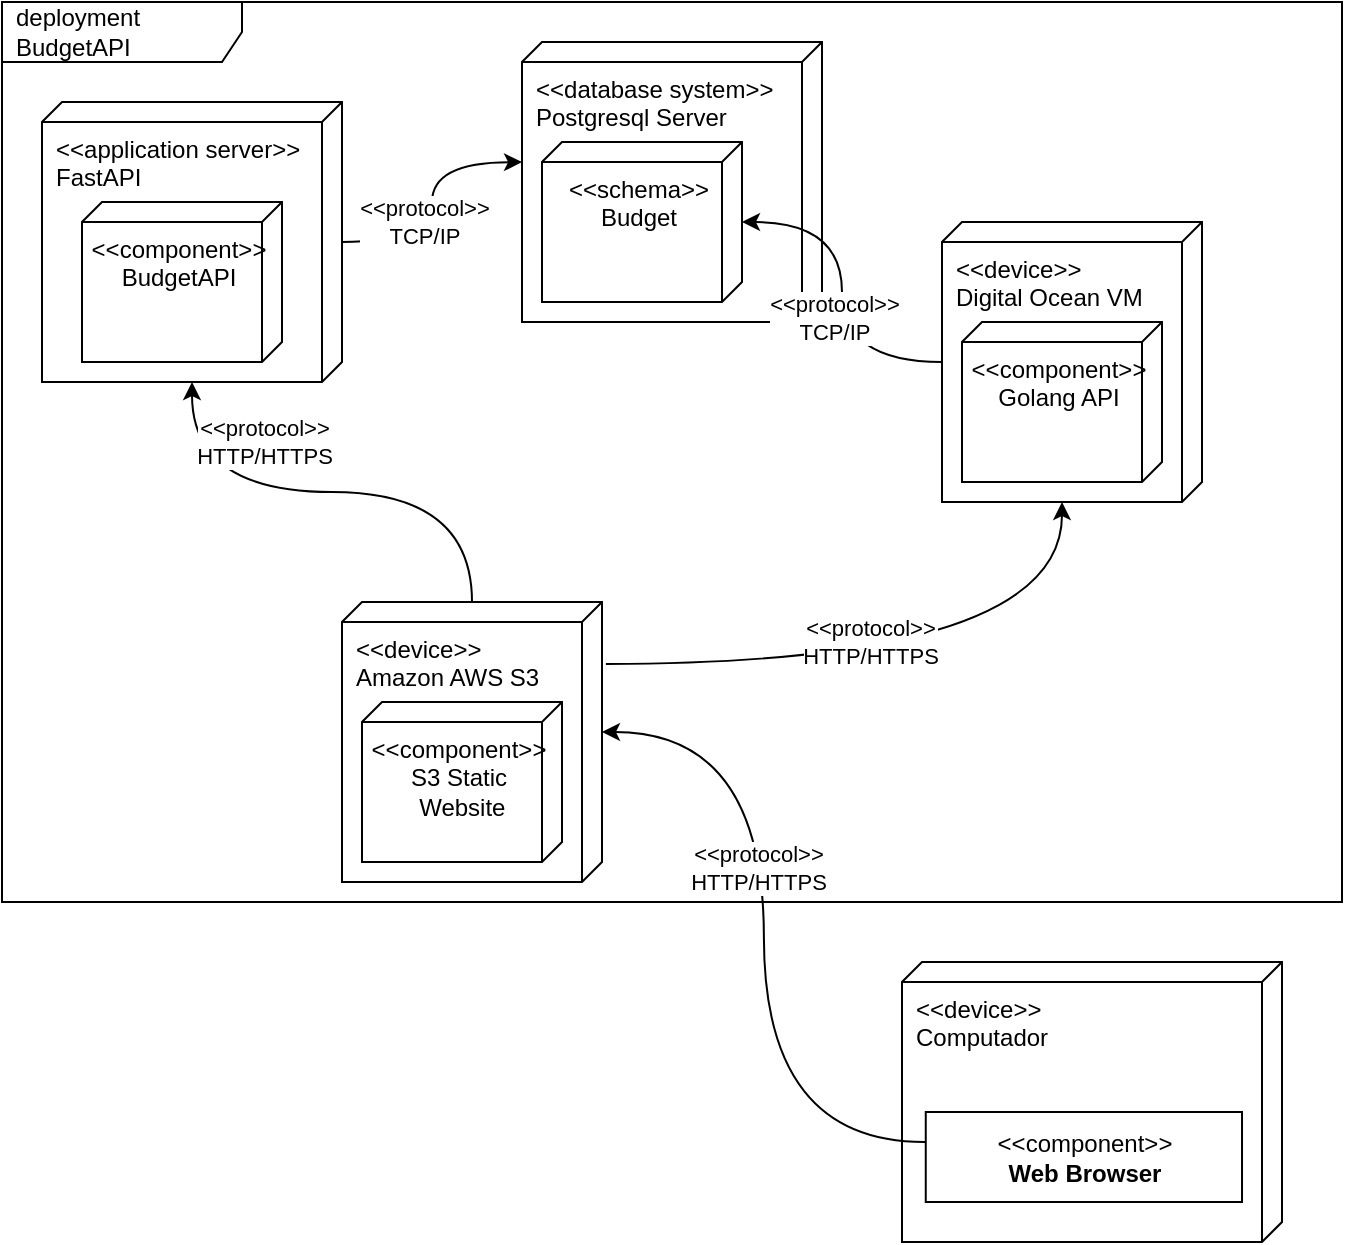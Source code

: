 <mxfile version="20.4.0" type="github">
  <diagram id="Fw-TrTKJBdcjvCgb3gfK" name="Page-1">
    <mxGraphModel dx="1234" dy="682" grid="1" gridSize="10" guides="1" tooltips="1" connect="1" arrows="1" fold="1" page="1" pageScale="1" pageWidth="850" pageHeight="1100" math="0" shadow="0">
      <root>
        <mxCell id="0" />
        <mxCell id="1" parent="0" />
        <mxCell id="mA-d0tsaracJnLabo0LD-4" value="deployment BudgetAPI" style="shape=umlFrame;whiteSpace=wrap;html=1;width=120;height=30;boundedLbl=1;verticalAlign=middle;align=left;spacingLeft=5;" parent="1" vertex="1">
          <mxGeometry x="160" y="230" width="670" height="450" as="geometry" />
        </mxCell>
        <mxCell id="mA-d0tsaracJnLabo0LD-7" style="edgeStyle=orthogonalEdgeStyle;rounded=0;orthogonalLoop=1;jettySize=auto;html=1;entryX=0.429;entryY=1;entryDx=0;entryDy=0;entryPerimeter=0;curved=1;" parent="1" source="mA-d0tsaracJnLabo0LD-2" target="mA-d0tsaracJnLabo0LD-5" edge="1">
          <mxGeometry relative="1" as="geometry" />
        </mxCell>
        <mxCell id="mA-d0tsaracJnLabo0LD-8" value="&lt;div&gt;&amp;lt;&amp;lt;protocol&amp;gt;&amp;gt;&lt;/div&gt;&lt;div&gt;TCP/IP&lt;br&gt;&lt;/div&gt;" style="edgeLabel;html=1;align=center;verticalAlign=middle;resizable=0;points=[];" parent="mA-d0tsaracJnLabo0LD-7" vertex="1" connectable="0">
          <mxGeometry x="-0.149" y="4" relative="1" as="geometry">
            <mxPoint as="offset" />
          </mxGeometry>
        </mxCell>
        <mxCell id="mA-d0tsaracJnLabo0LD-2" value="&lt;div&gt;&amp;lt;&amp;lt;application server&amp;gt;&amp;gt;&lt;/div&gt;&lt;div&gt;FastAPI&lt;/div&gt;" style="verticalAlign=top;align=left;shape=cube;size=10;direction=south;fontStyle=0;html=1;boundedLbl=1;spacingLeft=5;" parent="1" vertex="1">
          <mxGeometry x="180" y="280" width="150" height="140" as="geometry" />
        </mxCell>
        <mxCell id="mA-d0tsaracJnLabo0LD-3" value="&amp;lt;&amp;lt;component&amp;gt;&amp;gt;&lt;br&gt;&lt;div&gt;BudgetAPI&lt;/div&gt;" style="verticalAlign=top;align=center;shape=cube;size=10;direction=south;html=1;boundedLbl=1;spacingLeft=5;" parent="mA-d0tsaracJnLabo0LD-2" vertex="1">
          <mxGeometry width="100" height="80" relative="1" as="geometry">
            <mxPoint x="20" y="50" as="offset" />
          </mxGeometry>
        </mxCell>
        <mxCell id="mA-d0tsaracJnLabo0LD-5" value="&lt;div&gt;&amp;lt;&amp;lt;database system&amp;gt;&amp;gt;&lt;/div&gt;&lt;div&gt;Postgresql Server&lt;/div&gt;" style="verticalAlign=top;align=left;shape=cube;size=10;direction=south;fontStyle=0;html=1;boundedLbl=1;spacingLeft=5;" parent="1" vertex="1">
          <mxGeometry x="420" y="250" width="150" height="140" as="geometry" />
        </mxCell>
        <mxCell id="mA-d0tsaracJnLabo0LD-6" value="&lt;div&gt;&amp;lt;&amp;lt;schema&amp;gt;&amp;gt;&lt;/div&gt;&lt;div&gt;Budget&lt;/div&gt;" style="verticalAlign=top;align=center;shape=cube;size=10;direction=south;html=1;boundedLbl=1;spacingLeft=5;" parent="mA-d0tsaracJnLabo0LD-5" vertex="1">
          <mxGeometry width="100" height="80" relative="1" as="geometry">
            <mxPoint x="10" y="50" as="offset" />
          </mxGeometry>
        </mxCell>
        <mxCell id="mA-d0tsaracJnLabo0LD-11" style="edgeStyle=orthogonalEdgeStyle;curved=1;rounded=0;orthogonalLoop=1;jettySize=auto;html=1;" parent="1" source="mA-d0tsaracJnLabo0LD-9" target="mA-d0tsaracJnLabo0LD-2" edge="1">
          <mxGeometry relative="1" as="geometry" />
        </mxCell>
        <mxCell id="mA-d0tsaracJnLabo0LD-12" value="&lt;div&gt;&amp;lt;&amp;lt;protocol&amp;gt;&amp;gt;&lt;/div&gt;&lt;div&gt;HTTP/HTTPS&lt;br&gt;&lt;/div&gt;" style="edgeLabel;html=1;align=center;verticalAlign=middle;resizable=0;points=[];" parent="mA-d0tsaracJnLabo0LD-11" vertex="1" connectable="0">
          <mxGeometry x="0.271" y="-25" relative="1" as="geometry">
            <mxPoint as="offset" />
          </mxGeometry>
        </mxCell>
        <mxCell id="0tHzzZoFjw8AvcQRWpd3-3" style="edgeStyle=orthogonalEdgeStyle;rounded=0;orthogonalLoop=1;jettySize=auto;html=1;entryX=0;entryY=0;entryDx=140;entryDy=70;entryPerimeter=0;curved=1;exitX=0.221;exitY=-0.015;exitDx=0;exitDy=0;exitPerimeter=0;" parent="1" source="mA-d0tsaracJnLabo0LD-9" target="0tHzzZoFjw8AvcQRWpd3-1" edge="1">
          <mxGeometry relative="1" as="geometry" />
        </mxCell>
        <mxCell id="0tHzzZoFjw8AvcQRWpd3-4" value="&lt;div&gt;&amp;lt;&amp;lt;protocol&amp;gt;&amp;gt;&lt;/div&gt;&lt;div&gt;HTTP/HTTPS&lt;br&gt;&lt;/div&gt;" style="edgeLabel;html=1;align=center;verticalAlign=middle;resizable=0;points=[];" parent="0tHzzZoFjw8AvcQRWpd3-3" vertex="1" connectable="0">
          <mxGeometry x="-0.145" y="11" relative="1" as="geometry">
            <mxPoint as="offset" />
          </mxGeometry>
        </mxCell>
        <mxCell id="mA-d0tsaracJnLabo0LD-9" value="&lt;div&gt;&amp;lt;&amp;lt;device&amp;gt;&amp;gt;&lt;/div&gt;&lt;div&gt;Amazon AWS S3&lt;br&gt;&lt;/div&gt;" style="verticalAlign=top;align=left;shape=cube;size=10;direction=south;fontStyle=0;html=1;boundedLbl=1;spacingLeft=5;" parent="1" vertex="1">
          <mxGeometry x="330" y="530" width="130" height="140" as="geometry" />
        </mxCell>
        <mxCell id="mA-d0tsaracJnLabo0LD-10" value="&lt;div&gt;&amp;lt;&amp;lt;component&amp;gt;&amp;gt;&lt;/div&gt;&lt;div&gt;S3 Static&lt;/div&gt;&lt;div&gt;&amp;nbsp;Website&lt;br&gt;&lt;/div&gt;" style="verticalAlign=top;align=center;shape=cube;size=10;direction=south;html=1;boundedLbl=1;spacingLeft=5;" parent="mA-d0tsaracJnLabo0LD-9" vertex="1">
          <mxGeometry width="100" height="80" relative="1" as="geometry">
            <mxPoint x="10" y="50" as="offset" />
          </mxGeometry>
        </mxCell>
        <mxCell id="mA-d0tsaracJnLabo0LD-13" value="&lt;div&gt;&amp;lt;&amp;lt;device&amp;gt;&amp;gt;&lt;/div&gt;&lt;div&gt;Computador&lt;br&gt;&lt;/div&gt;" style="verticalAlign=top;align=left;shape=cube;size=10;direction=south;fontStyle=0;html=1;boundedLbl=1;spacingLeft=5;" parent="1" vertex="1">
          <mxGeometry x="610" y="710" width="190" height="140" as="geometry" />
        </mxCell>
        <mxCell id="mA-d0tsaracJnLabo0LD-15" style="edgeStyle=orthogonalEdgeStyle;curved=1;rounded=0;orthogonalLoop=1;jettySize=auto;html=1;entryX=0;entryY=0;entryDx=65;entryDy=0;entryPerimeter=0;" parent="mA-d0tsaracJnLabo0LD-13" target="mA-d0tsaracJnLabo0LD-9" edge="1">
          <mxGeometry relative="1" as="geometry">
            <mxPoint x="11.875" y="90" as="sourcePoint" />
          </mxGeometry>
        </mxCell>
        <mxCell id="mA-d0tsaracJnLabo0LD-17" value="&lt;div&gt;&amp;lt;&amp;lt;protocol&amp;gt;&amp;gt;&lt;/div&gt;&lt;div&gt;HTTP/HTTPS&lt;br&gt;&lt;/div&gt;" style="edgeLabel;html=1;align=center;verticalAlign=middle;resizable=0;points=[];" parent="mA-d0tsaracJnLabo0LD-15" vertex="1" connectable="0">
          <mxGeometry x="0.19" y="3" relative="1" as="geometry">
            <mxPoint as="offset" />
          </mxGeometry>
        </mxCell>
        <mxCell id="mA-d0tsaracJnLabo0LD-16" value="&amp;lt;&amp;lt;component&amp;gt;&amp;gt;&lt;br&gt;&lt;b&gt;Web Browser&lt;/b&gt;&lt;br&gt;&lt;b&gt;&lt;/b&gt;" style="html=1;align=center;verticalAlign=middle;dashed=0;" parent="mA-d0tsaracJnLabo0LD-13" vertex="1">
          <mxGeometry x="11.88" y="75" width="158.13" height="45" as="geometry" />
        </mxCell>
        <mxCell id="0tHzzZoFjw8AvcQRWpd3-1" value="&lt;div&gt;&amp;lt;&amp;lt;device&amp;gt;&amp;gt;&lt;/div&gt;&lt;div&gt;Digital Ocean VM&lt;br&gt;&lt;/div&gt;" style="verticalAlign=top;align=left;shape=cube;size=10;direction=south;fontStyle=0;html=1;boundedLbl=1;spacingLeft=5;" parent="1" vertex="1">
          <mxGeometry x="630" y="340" width="130" height="140" as="geometry" />
        </mxCell>
        <mxCell id="0tHzzZoFjw8AvcQRWpd3-2" value="&lt;div&gt;&amp;lt;&amp;lt;component&amp;gt;&amp;gt;&lt;/div&gt;&lt;div&gt;Golang API&lt;br&gt;&lt;/div&gt;" style="verticalAlign=top;align=center;shape=cube;size=10;direction=south;html=1;boundedLbl=1;spacingLeft=5;" parent="0tHzzZoFjw8AvcQRWpd3-1" vertex="1">
          <mxGeometry width="100" height="80" relative="1" as="geometry">
            <mxPoint x="10" y="50" as="offset" />
          </mxGeometry>
        </mxCell>
        <mxCell id="0tHzzZoFjw8AvcQRWpd3-5" style="edgeStyle=orthogonalEdgeStyle;rounded=0;orthogonalLoop=1;jettySize=auto;html=1;curved=1;" parent="1" source="0tHzzZoFjw8AvcQRWpd3-1" target="mA-d0tsaracJnLabo0LD-6" edge="1">
          <mxGeometry relative="1" as="geometry">
            <mxPoint x="340" y="360" as="sourcePoint" />
            <mxPoint x="430" y="320.06" as="targetPoint" />
          </mxGeometry>
        </mxCell>
        <mxCell id="0tHzzZoFjw8AvcQRWpd3-6" value="&lt;div&gt;&amp;lt;&amp;lt;protocol&amp;gt;&amp;gt;&lt;/div&gt;&lt;div&gt;TCP/IP&lt;br&gt;&lt;/div&gt;" style="edgeLabel;html=1;align=center;verticalAlign=middle;resizable=0;points=[];" parent="0tHzzZoFjw8AvcQRWpd3-5" vertex="1" connectable="0">
          <mxGeometry x="-0.149" y="4" relative="1" as="geometry">
            <mxPoint as="offset" />
          </mxGeometry>
        </mxCell>
      </root>
    </mxGraphModel>
  </diagram>
</mxfile>
